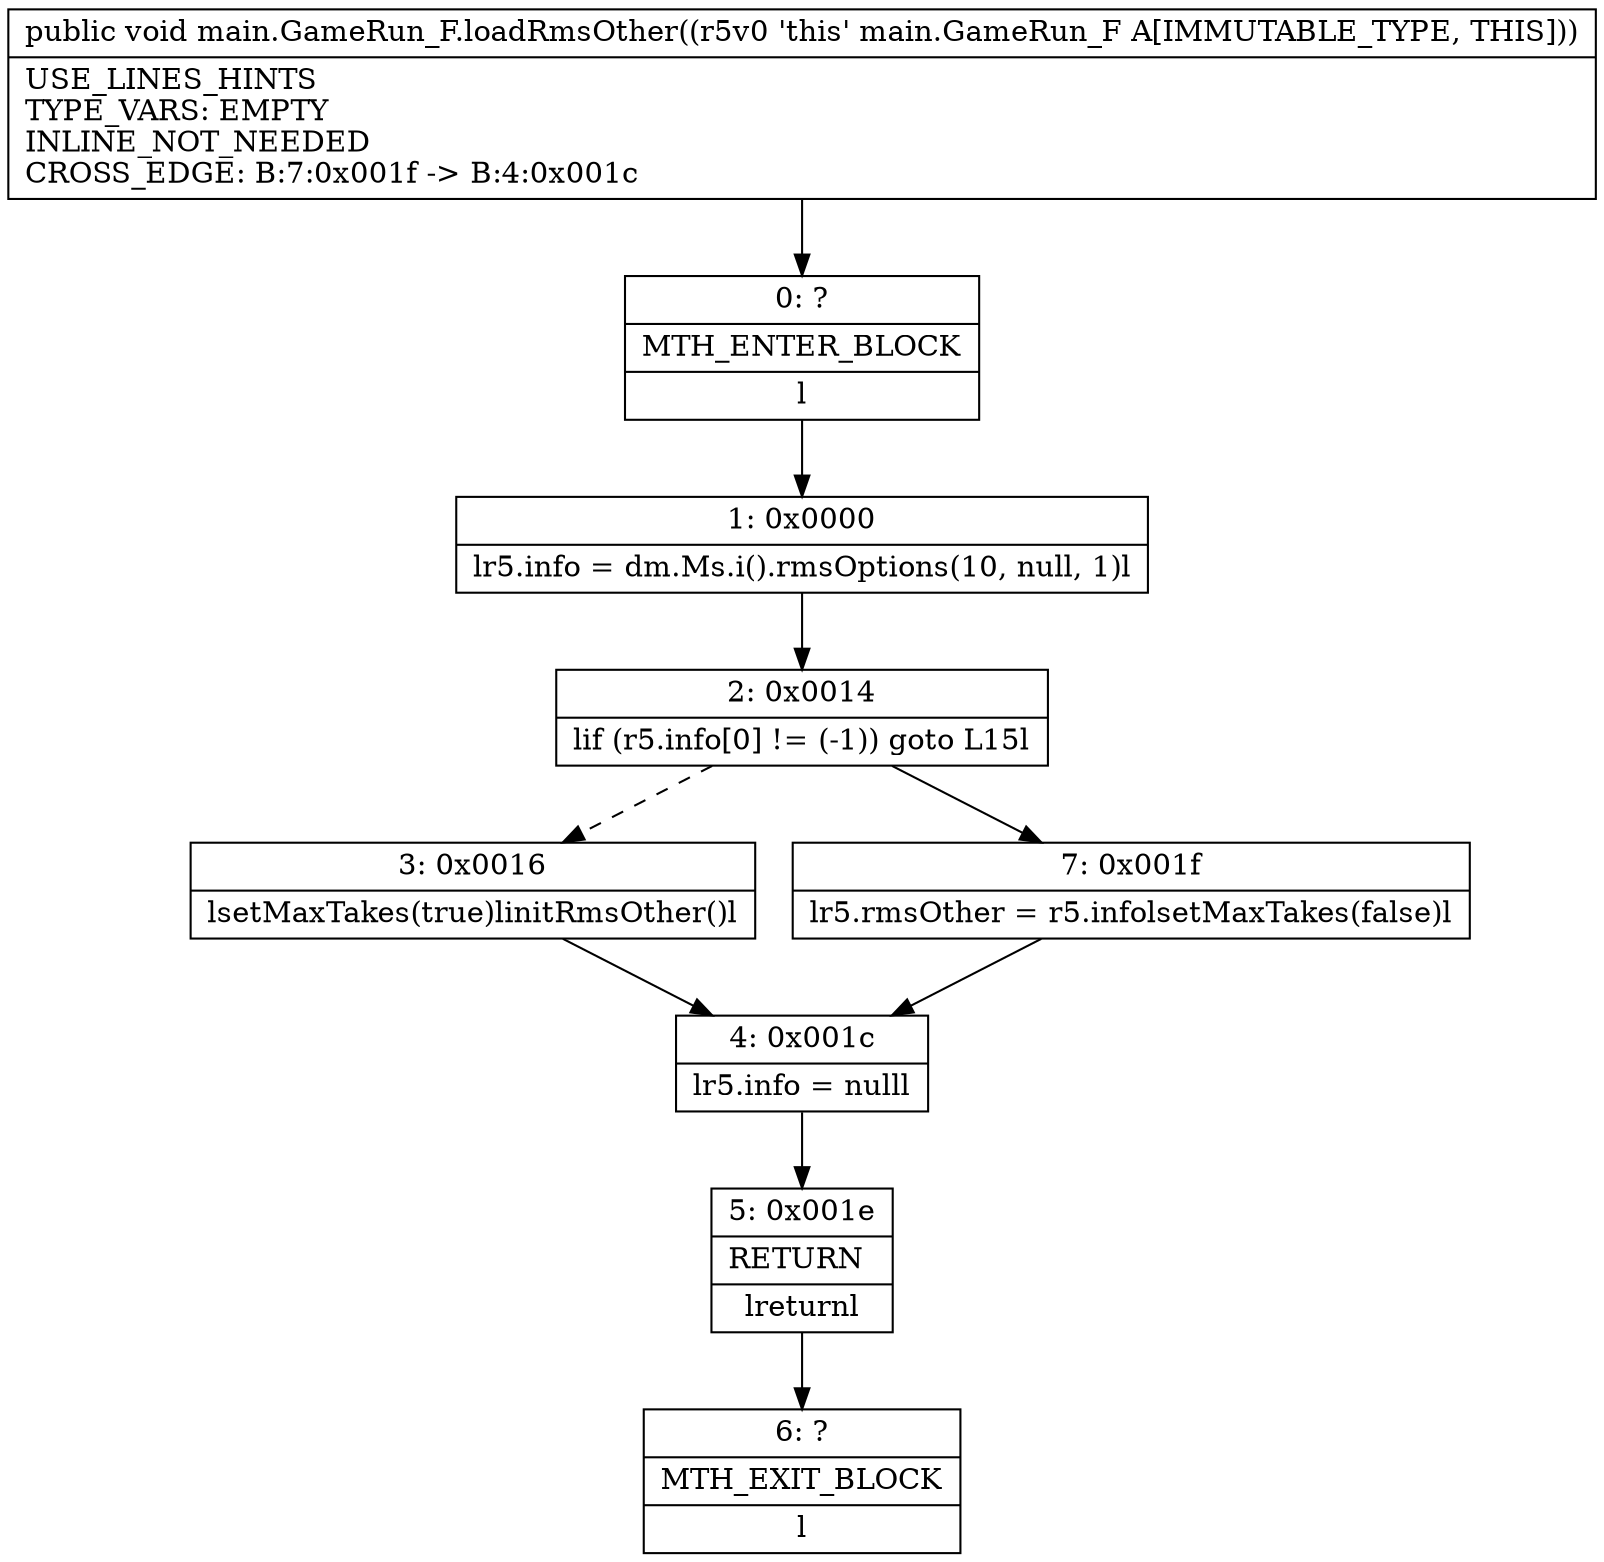 digraph "CFG formain.GameRun_F.loadRmsOther()V" {
Node_0 [shape=record,label="{0\:\ ?|MTH_ENTER_BLOCK\l|l}"];
Node_1 [shape=record,label="{1\:\ 0x0000|lr5.info = dm.Ms.i().rmsOptions(10, null, 1)l}"];
Node_2 [shape=record,label="{2\:\ 0x0014|lif (r5.info[0] != (\-1)) goto L15l}"];
Node_3 [shape=record,label="{3\:\ 0x0016|lsetMaxTakes(true)linitRmsOther()l}"];
Node_4 [shape=record,label="{4\:\ 0x001c|lr5.info = nulll}"];
Node_5 [shape=record,label="{5\:\ 0x001e|RETURN\l|lreturnl}"];
Node_6 [shape=record,label="{6\:\ ?|MTH_EXIT_BLOCK\l|l}"];
Node_7 [shape=record,label="{7\:\ 0x001f|lr5.rmsOther = r5.infolsetMaxTakes(false)l}"];
MethodNode[shape=record,label="{public void main.GameRun_F.loadRmsOther((r5v0 'this' main.GameRun_F A[IMMUTABLE_TYPE, THIS]))  | USE_LINES_HINTS\lTYPE_VARS: EMPTY\lINLINE_NOT_NEEDED\lCROSS_EDGE: B:7:0x001f \-\> B:4:0x001c\l}"];
MethodNode -> Node_0;
Node_0 -> Node_1;
Node_1 -> Node_2;
Node_2 -> Node_3[style=dashed];
Node_2 -> Node_7;
Node_3 -> Node_4;
Node_4 -> Node_5;
Node_5 -> Node_6;
Node_7 -> Node_4;
}

